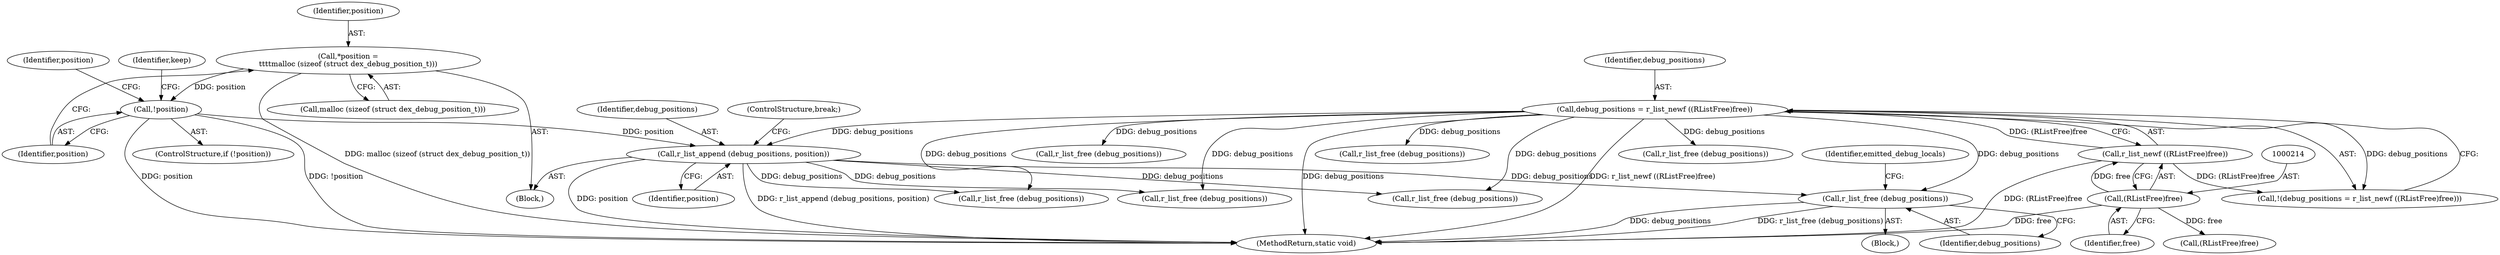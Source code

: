 digraph "0_radare2_252afb1cff9676f3ae1f341a28448bf2c8b6e308@API" {
"1001049" [label="(Call,r_list_free (debug_positions))"];
"1000210" [label="(Call,debug_positions = r_list_newf ((RListFree)free))"];
"1000212" [label="(Call,r_list_newf ((RListFree)free))"];
"1000213" [label="(Call,(RListFree)free)"];
"1000993" [label="(Call,r_list_append (debug_positions, position))"];
"1000971" [label="(Call,!position)"];
"1000965" [label="(Call,*position =\n\t\t\t\tmalloc (sizeof (struct dex_debug_position_t)))"];
"1000497" [label="(Call,r_list_free (debug_positions))"];
"1000673" [label="(Call,r_list_free (debug_positions))"];
"1000215" [label="(Identifier,free)"];
"1000980" [label="(Identifier,position)"];
"1000317" [label="(Call,r_list_free (debug_positions))"];
"1000213" [label="(Call,(RListFree)free)"];
"1000967" [label="(Call,malloc (sizeof (struct dex_debug_position_t)))"];
"1000211" [label="(Identifier,debug_positions)"];
"1000209" [label="(Call,!(debug_positions = r_list_newf ((RListFree)free)))"];
"1000291" [label="(Call,r_list_free (debug_positions))"];
"1000944" [label="(Block,)"];
"1001052" [label="(Identifier,emitted_debug_locals)"];
"1001050" [label="(Identifier,debug_positions)"];
"1001187" [label="(Call,r_list_free (debug_positions))"];
"1000971" [label="(Call,!position)"];
"1000210" [label="(Call,debug_positions = r_list_newf ((RListFree)free))"];
"1000966" [label="(Identifier,position)"];
"1000994" [label="(Identifier,debug_positions)"];
"1001049" [label="(Call,r_list_free (debug_positions))"];
"1001193" [label="(MethodReturn,static void)"];
"1000227" [label="(Call,r_list_free (debug_positions))"];
"1000965" [label="(Call,*position =\n\t\t\t\tmalloc (sizeof (struct dex_debug_position_t)))"];
"1000223" [label="(Call,(RListFree)free)"];
"1000212" [label="(Call,r_list_newf ((RListFree)free))"];
"1001048" [label="(Block,)"];
"1000993" [label="(Call,r_list_append (debug_positions, position))"];
"1000995" [label="(Identifier,position)"];
"1000996" [label="(ControlStructure,break;)"];
"1000970" [label="(ControlStructure,if (!position))"];
"1000972" [label="(Identifier,position)"];
"1000975" [label="(Identifier,keep)"];
"1001049" -> "1001048"  [label="AST: "];
"1001049" -> "1001050"  [label="CFG: "];
"1001050" -> "1001049"  [label="AST: "];
"1001052" -> "1001049"  [label="CFG: "];
"1001049" -> "1001193"  [label="DDG: r_list_free (debug_positions)"];
"1001049" -> "1001193"  [label="DDG: debug_positions"];
"1000210" -> "1001049"  [label="DDG: debug_positions"];
"1000993" -> "1001049"  [label="DDG: debug_positions"];
"1000210" -> "1000209"  [label="AST: "];
"1000210" -> "1000212"  [label="CFG: "];
"1000211" -> "1000210"  [label="AST: "];
"1000212" -> "1000210"  [label="AST: "];
"1000209" -> "1000210"  [label="CFG: "];
"1000210" -> "1001193"  [label="DDG: r_list_newf ((RListFree)free)"];
"1000210" -> "1001193"  [label="DDG: debug_positions"];
"1000210" -> "1000209"  [label="DDG: debug_positions"];
"1000212" -> "1000210"  [label="DDG: (RListFree)free"];
"1000210" -> "1000227"  [label="DDG: debug_positions"];
"1000210" -> "1000291"  [label="DDG: debug_positions"];
"1000210" -> "1000317"  [label="DDG: debug_positions"];
"1000210" -> "1000497"  [label="DDG: debug_positions"];
"1000210" -> "1000673"  [label="DDG: debug_positions"];
"1000210" -> "1000993"  [label="DDG: debug_positions"];
"1000210" -> "1001187"  [label="DDG: debug_positions"];
"1000212" -> "1000213"  [label="CFG: "];
"1000213" -> "1000212"  [label="AST: "];
"1000212" -> "1001193"  [label="DDG: (RListFree)free"];
"1000212" -> "1000209"  [label="DDG: (RListFree)free"];
"1000213" -> "1000212"  [label="DDG: free"];
"1000213" -> "1000215"  [label="CFG: "];
"1000214" -> "1000213"  [label="AST: "];
"1000215" -> "1000213"  [label="AST: "];
"1000213" -> "1001193"  [label="DDG: free"];
"1000213" -> "1000223"  [label="DDG: free"];
"1000993" -> "1000944"  [label="AST: "];
"1000993" -> "1000995"  [label="CFG: "];
"1000994" -> "1000993"  [label="AST: "];
"1000995" -> "1000993"  [label="AST: "];
"1000996" -> "1000993"  [label="CFG: "];
"1000993" -> "1001193"  [label="DDG: r_list_append (debug_positions, position)"];
"1000993" -> "1001193"  [label="DDG: position"];
"1000993" -> "1000497"  [label="DDG: debug_positions"];
"1000993" -> "1000673"  [label="DDG: debug_positions"];
"1000971" -> "1000993"  [label="DDG: position"];
"1000993" -> "1001187"  [label="DDG: debug_positions"];
"1000971" -> "1000970"  [label="AST: "];
"1000971" -> "1000972"  [label="CFG: "];
"1000972" -> "1000971"  [label="AST: "];
"1000975" -> "1000971"  [label="CFG: "];
"1000980" -> "1000971"  [label="CFG: "];
"1000971" -> "1001193"  [label="DDG: position"];
"1000971" -> "1001193"  [label="DDG: !position"];
"1000965" -> "1000971"  [label="DDG: position"];
"1000965" -> "1000944"  [label="AST: "];
"1000965" -> "1000967"  [label="CFG: "];
"1000966" -> "1000965"  [label="AST: "];
"1000967" -> "1000965"  [label="AST: "];
"1000972" -> "1000965"  [label="CFG: "];
"1000965" -> "1001193"  [label="DDG: malloc (sizeof (struct dex_debug_position_t))"];
}
